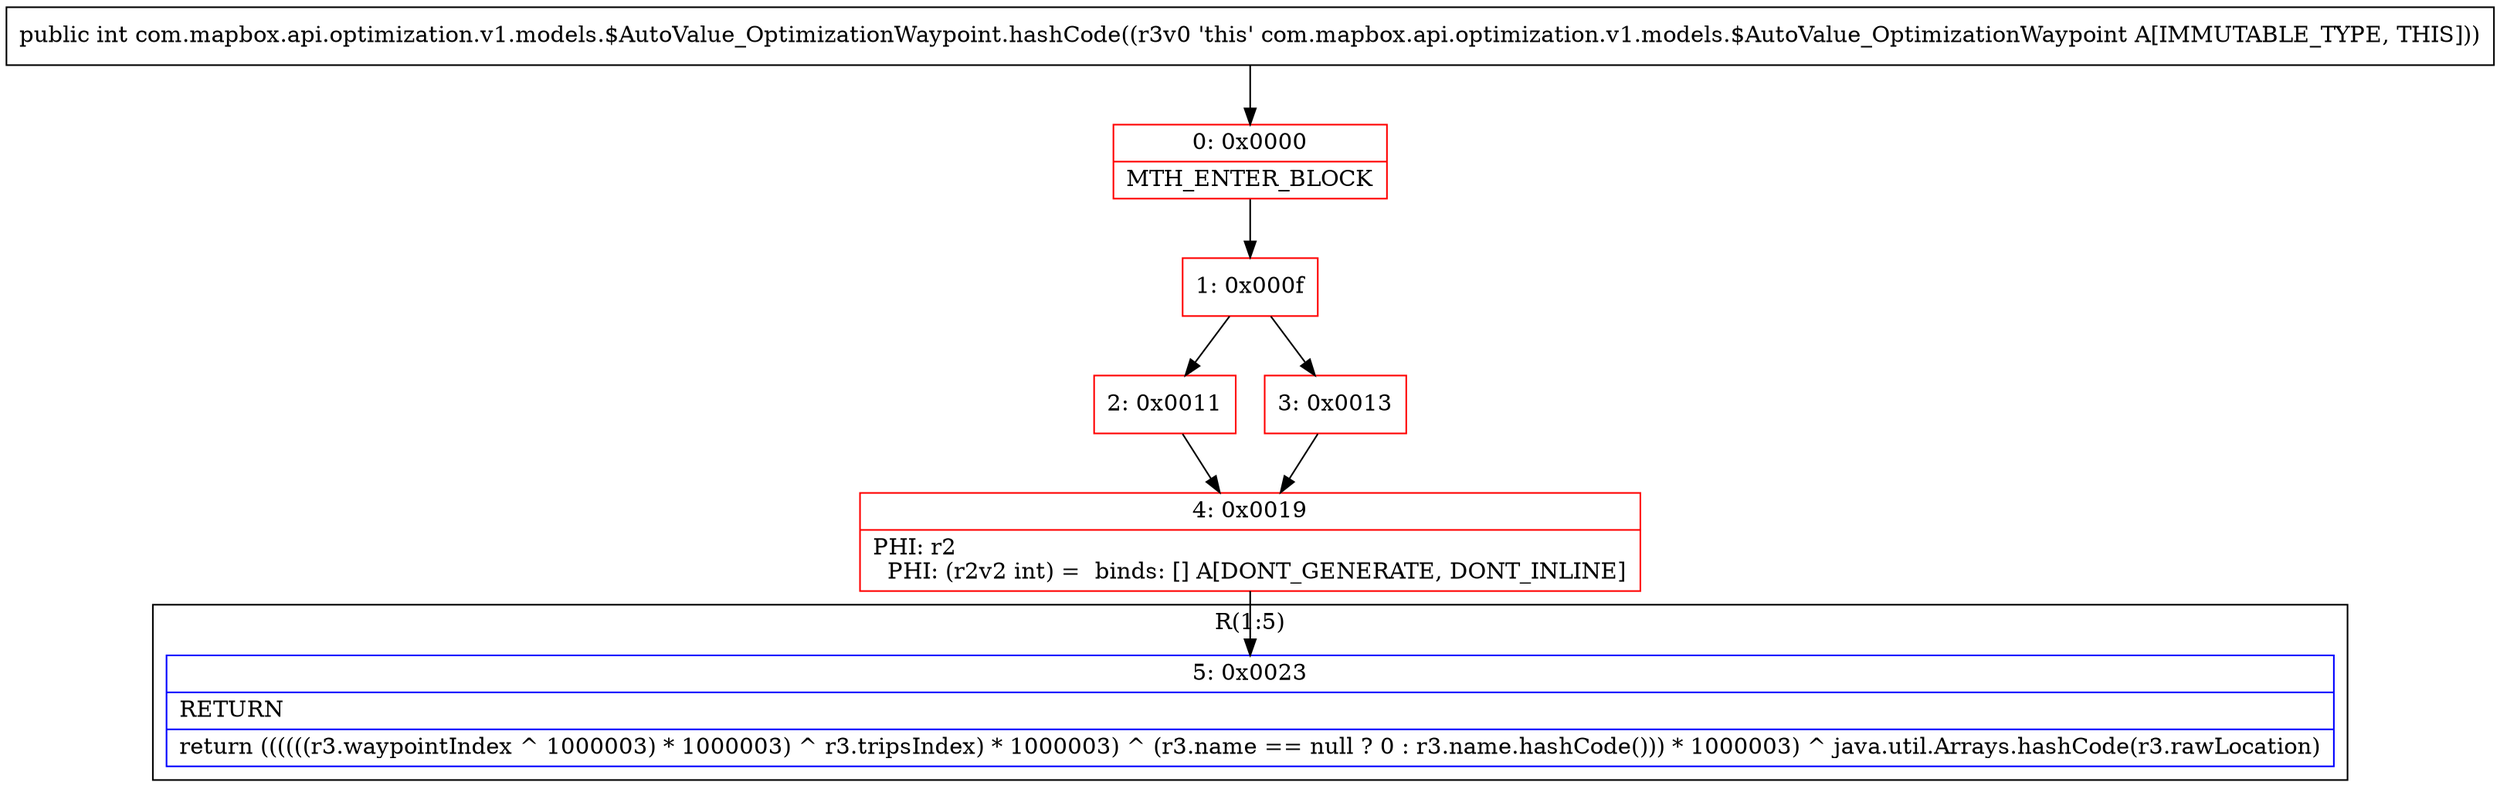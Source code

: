 digraph "CFG forcom.mapbox.api.optimization.v1.models.$AutoValue_OptimizationWaypoint.hashCode()I" {
subgraph cluster_Region_1726926420 {
label = "R(1:5)";
node [shape=record,color=blue];
Node_5 [shape=record,label="{5\:\ 0x0023|RETURN\l|return ((((((r3.waypointIndex ^ 1000003) * 1000003) ^ r3.tripsIndex) * 1000003) ^ (r3.name == null ? 0 : r3.name.hashCode())) * 1000003) ^ java.util.Arrays.hashCode(r3.rawLocation)\l}"];
}
Node_0 [shape=record,color=red,label="{0\:\ 0x0000|MTH_ENTER_BLOCK\l}"];
Node_1 [shape=record,color=red,label="{1\:\ 0x000f}"];
Node_2 [shape=record,color=red,label="{2\:\ 0x0011}"];
Node_3 [shape=record,color=red,label="{3\:\ 0x0013}"];
Node_4 [shape=record,color=red,label="{4\:\ 0x0019|PHI: r2 \l  PHI: (r2v2 int) =  binds: [] A[DONT_GENERATE, DONT_INLINE]\l}"];
MethodNode[shape=record,label="{public int com.mapbox.api.optimization.v1.models.$AutoValue_OptimizationWaypoint.hashCode((r3v0 'this' com.mapbox.api.optimization.v1.models.$AutoValue_OptimizationWaypoint A[IMMUTABLE_TYPE, THIS])) }"];
MethodNode -> Node_0;
Node_0 -> Node_1;
Node_1 -> Node_2;
Node_1 -> Node_3;
Node_2 -> Node_4;
Node_3 -> Node_4;
Node_4 -> Node_5;
}

